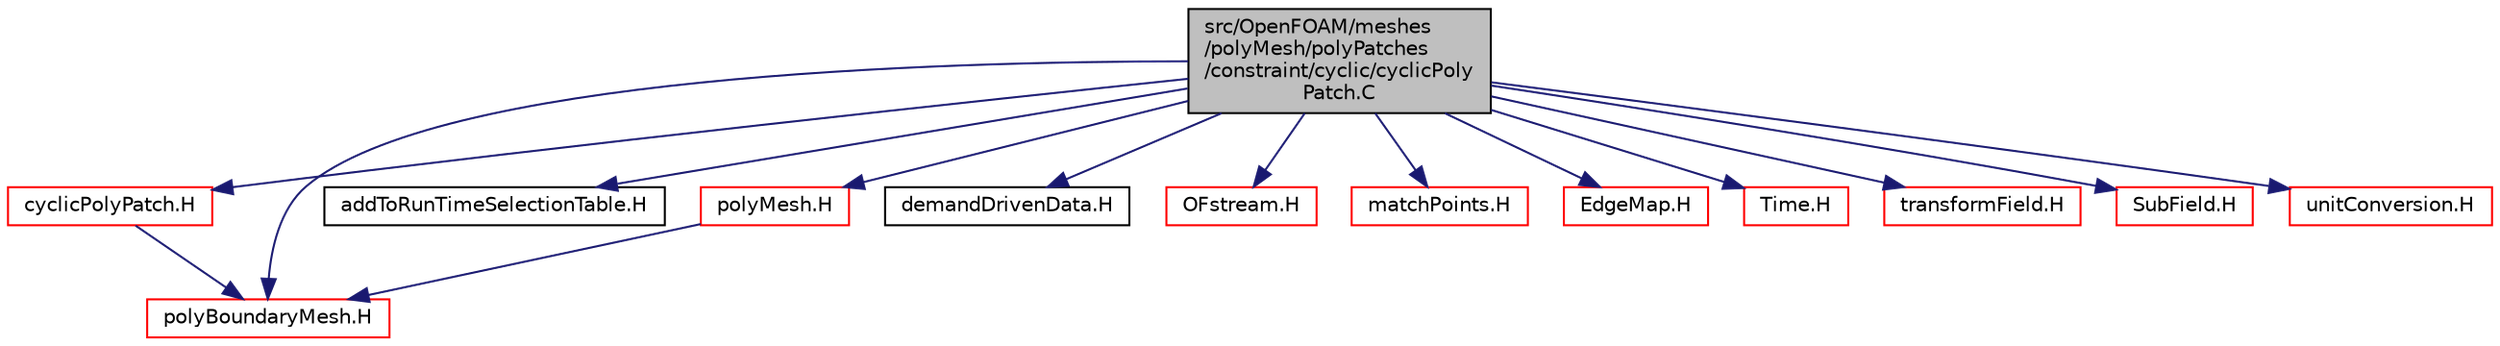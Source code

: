 digraph "src/OpenFOAM/meshes/polyMesh/polyPatches/constraint/cyclic/cyclicPolyPatch.C"
{
  bgcolor="transparent";
  edge [fontname="Helvetica",fontsize="10",labelfontname="Helvetica",labelfontsize="10"];
  node [fontname="Helvetica",fontsize="10",shape=record];
  Node0 [label="src/OpenFOAM/meshes\l/polyMesh/polyPatches\l/constraint/cyclic/cyclicPoly\lPatch.C",height=0.2,width=0.4,color="black", fillcolor="grey75", style="filled", fontcolor="black"];
  Node0 -> Node1 [color="midnightblue",fontsize="10",style="solid",fontname="Helvetica"];
  Node1 [label="cyclicPolyPatch.H",height=0.2,width=0.4,color="red",URL="$a12455.html"];
  Node1 -> Node172 [color="midnightblue",fontsize="10",style="solid",fontname="Helvetica"];
  Node172 [label="polyBoundaryMesh.H",height=0.2,width=0.4,color="red",URL="$a12383.html"];
  Node0 -> Node190 [color="midnightblue",fontsize="10",style="solid",fontname="Helvetica"];
  Node190 [label="addToRunTimeSelectionTable.H",height=0.2,width=0.4,color="black",URL="$a09989.html",tooltip="Macros for easy insertion into run-time selection tables. "];
  Node0 -> Node172 [color="midnightblue",fontsize="10",style="solid",fontname="Helvetica"];
  Node0 -> Node191 [color="midnightblue",fontsize="10",style="solid",fontname="Helvetica"];
  Node191 [label="polyMesh.H",height=0.2,width=0.4,color="red",URL="$a12398.html"];
  Node191 -> Node172 [color="midnightblue",fontsize="10",style="solid",fontname="Helvetica"];
  Node0 -> Node244 [color="midnightblue",fontsize="10",style="solid",fontname="Helvetica"];
  Node244 [label="demandDrivenData.H",height=0.2,width=0.4,color="black",URL="$a11102.html",tooltip="Template functions to aid in the implementation of demand driven data. "];
  Node0 -> Node245 [color="midnightblue",fontsize="10",style="solid",fontname="Helvetica"];
  Node245 [label="OFstream.H",height=0.2,width=0.4,color="red",URL="$a09791.html"];
  Node0 -> Node247 [color="midnightblue",fontsize="10",style="solid",fontname="Helvetica"];
  Node247 [label="matchPoints.H",height=0.2,width=0.4,color="red",URL="$a12140.html",tooltip="Determine correspondence between points. See below. "];
  Node0 -> Node248 [color="midnightblue",fontsize="10",style="solid",fontname="Helvetica"];
  Node248 [label="EdgeMap.H",height=0.2,width=0.4,color="red",URL="$a12074.html"];
  Node0 -> Node249 [color="midnightblue",fontsize="10",style="solid",fontname="Helvetica"];
  Node249 [label="Time.H",height=0.2,width=0.4,color="red",URL="$a10025.html"];
  Node0 -> Node288 [color="midnightblue",fontsize="10",style="solid",fontname="Helvetica"];
  Node288 [label="transformField.H",height=0.2,width=0.4,color="red",URL="$a10448.html",tooltip="Spatial transformation functions for primitive fields. "];
  Node0 -> Node303 [color="midnightblue",fontsize="10",style="solid",fontname="Helvetica"];
  Node303 [label="SubField.H",height=0.2,width=0.4,color="red",URL="$a10313.html"];
  Node0 -> Node305 [color="midnightblue",fontsize="10",style="solid",fontname="Helvetica"];
  Node305 [label="unitConversion.H",height=0.2,width=0.4,color="red",URL="$a11012.html",tooltip="Unit conversion functions. "];
}
